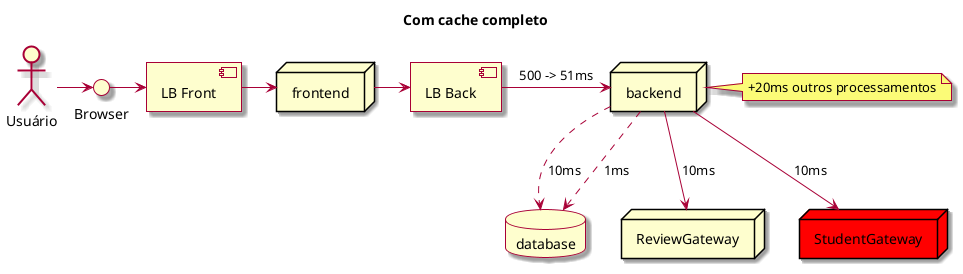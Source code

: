 @startuml

skin rose

Title: Com cache completo

component "LB Front" as LBF
component "LB Back" as LBB
actor "Usuário" as actor
database database
interface "Browser" as browser
node frontend
node backend
node reviewGateway as "ReviewGateway"
node studentGateway as "StudentGateway" #red

actor -> browser
browser -> LBF
LBF -> frontend
frontend -> LBB
LBB -> backend : 500 -> 51ms
note right of backend: +20ms outros processamentos
backend --> reviewGateway: 10ms
backend --> studentGateway : 10ms
backend ..> database: 10ms
backend ..> database: 1ms

@enduml